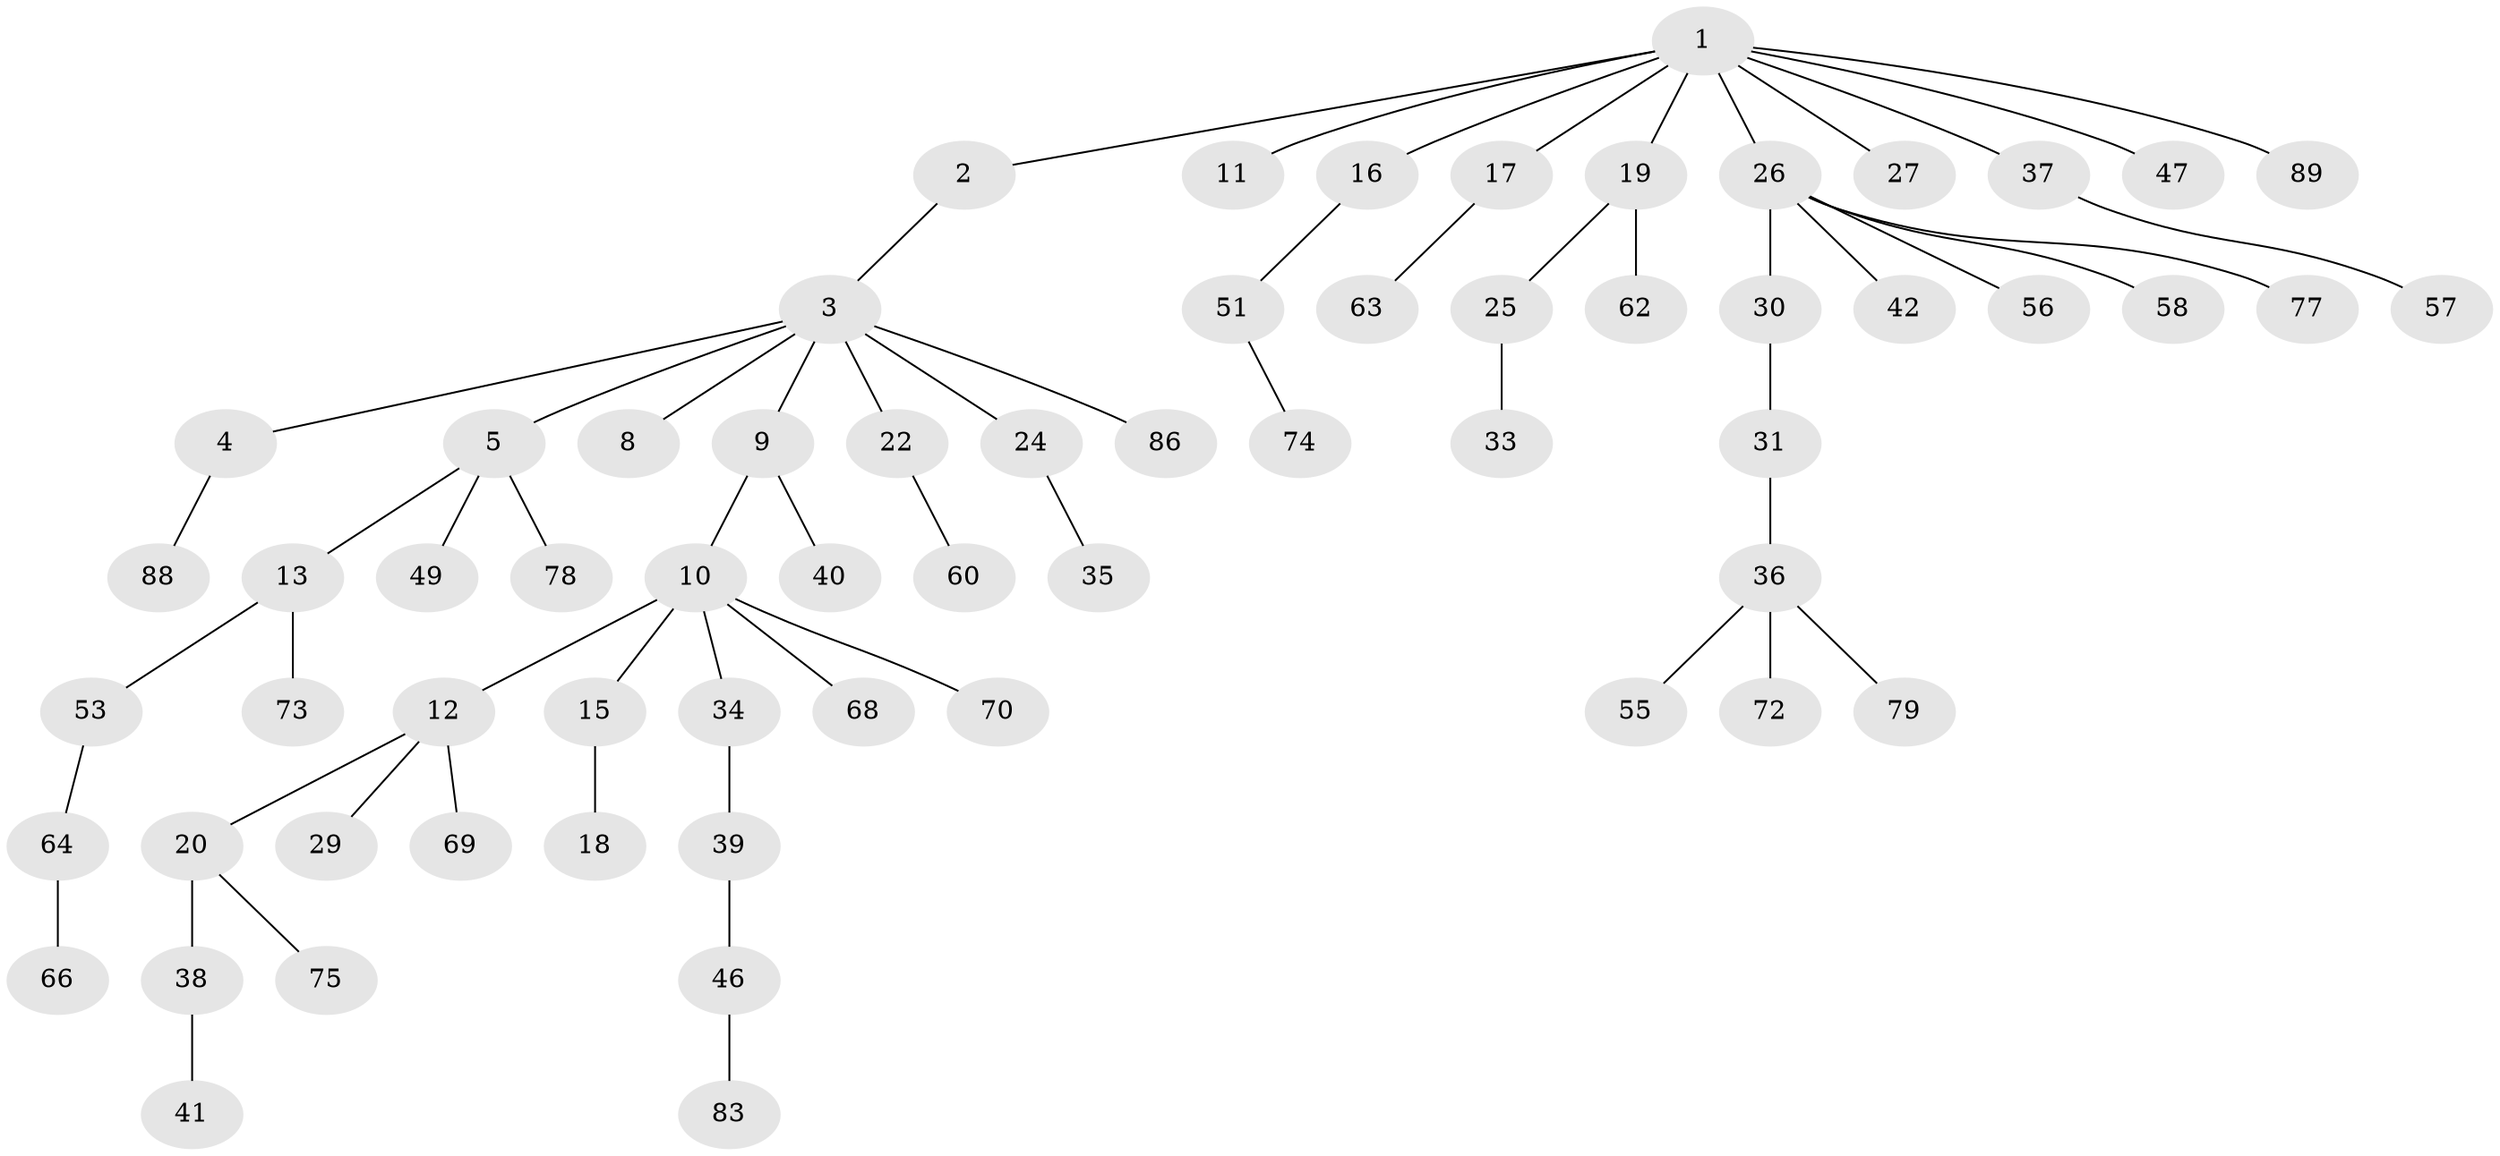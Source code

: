 // original degree distribution, {5: 0.06666666666666667, 3: 0.07777777777777778, 2: 0.25555555555555554, 4: 0.05555555555555555, 7: 0.022222222222222223, 1: 0.5222222222222223}
// Generated by graph-tools (version 1.1) at 2025/42/03/06/25 10:42:02]
// undirected, 63 vertices, 62 edges
graph export_dot {
graph [start="1"]
  node [color=gray90,style=filled];
  1 [super="+7"];
  2 [super="+85"];
  3 [super="+6"];
  4;
  5 [super="+61"];
  8;
  9 [super="+87"];
  10 [super="+21"];
  11 [super="+76"];
  12 [super="+14"];
  13 [super="+82"];
  15;
  16;
  17;
  18;
  19 [super="+28"];
  20 [super="+23"];
  22 [super="+50"];
  24 [super="+32"];
  25 [super="+67"];
  26 [super="+45"];
  27 [super="+48"];
  29 [super="+71"];
  30 [super="+44"];
  31;
  33 [super="+43"];
  34;
  35;
  36 [super="+52"];
  37 [super="+90"];
  38;
  39;
  40;
  41 [super="+59"];
  42;
  46 [super="+54"];
  47;
  49;
  51 [super="+65"];
  53;
  55;
  56;
  57;
  58 [super="+84"];
  60;
  62;
  63;
  64 [super="+81"];
  66;
  68;
  69;
  70;
  72;
  73;
  74;
  75;
  77;
  78 [super="+80"];
  79;
  83;
  86;
  88;
  89;
  1 -- 2;
  1 -- 19;
  1 -- 27;
  1 -- 37;
  1 -- 16;
  1 -- 17;
  1 -- 89;
  1 -- 26;
  1 -- 11;
  1 -- 47;
  2 -- 3;
  3 -- 4;
  3 -- 5;
  3 -- 86;
  3 -- 22;
  3 -- 8;
  3 -- 9;
  3 -- 24;
  4 -- 88;
  5 -- 13;
  5 -- 49;
  5 -- 78;
  9 -- 10;
  9 -- 40;
  10 -- 12;
  10 -- 15;
  10 -- 34;
  10 -- 68;
  10 -- 70;
  12 -- 20;
  12 -- 29;
  12 -- 69;
  13 -- 53;
  13 -- 73;
  15 -- 18;
  16 -- 51;
  17 -- 63;
  19 -- 25;
  19 -- 62;
  20 -- 38;
  20 -- 75;
  22 -- 60;
  24 -- 35;
  25 -- 33;
  26 -- 30;
  26 -- 42;
  26 -- 56;
  26 -- 58;
  26 -- 77;
  30 -- 31;
  31 -- 36;
  34 -- 39;
  36 -- 55;
  36 -- 72;
  36 -- 79;
  37 -- 57;
  38 -- 41;
  39 -- 46;
  46 -- 83;
  51 -- 74;
  53 -- 64;
  64 -- 66;
}
